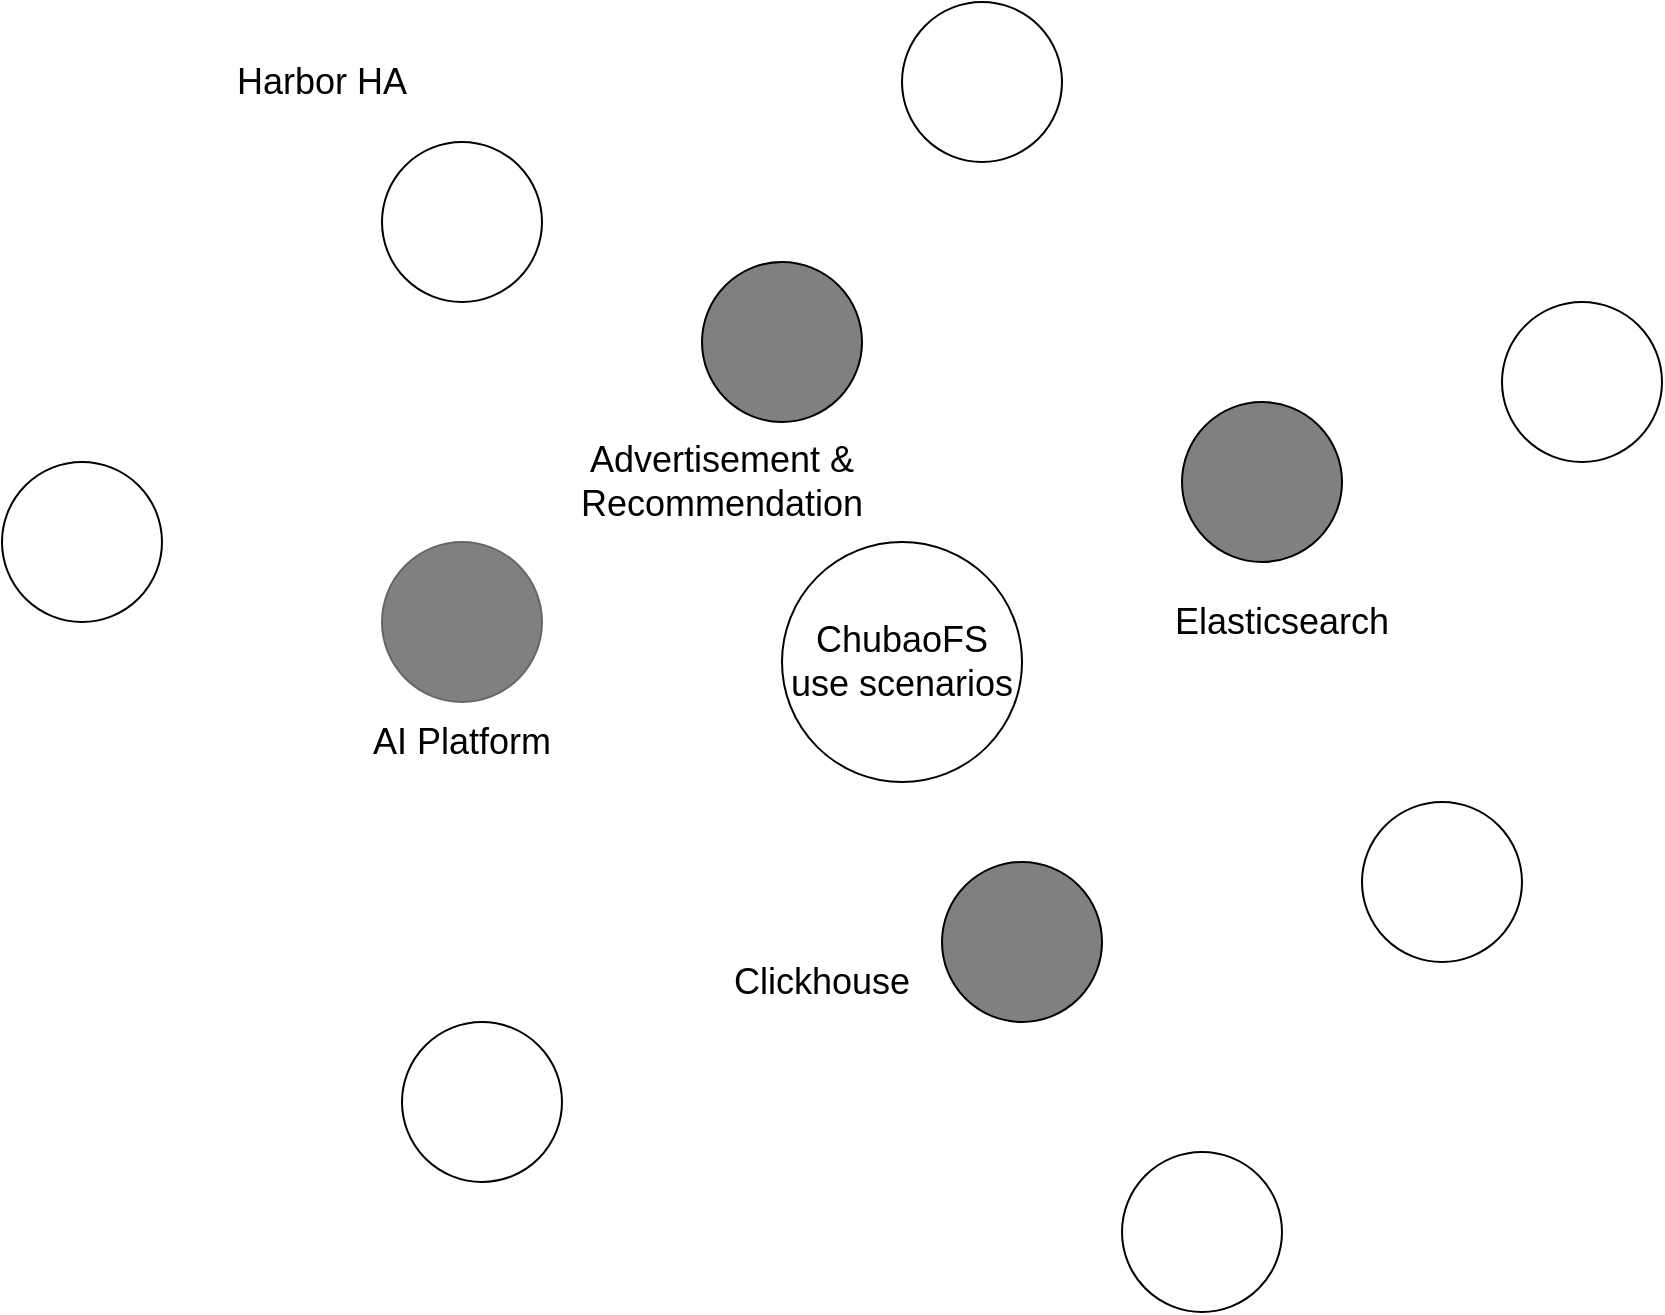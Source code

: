<mxfile version="14.0.3" type="github">
  <diagram id="qldF4LkKA-URwhlDB35i" name="Page-1">
    <mxGraphModel dx="2287" dy="1793" grid="1" gridSize="10" guides="1" tooltips="1" connect="1" arrows="1" fold="1" page="1" pageScale="1" pageWidth="827" pageHeight="1169" math="0" shadow="0">
      <root>
        <mxCell id="0" />
        <mxCell id="1" parent="0" />
        <mxCell id="1Fhl22Ps6XHAA8jBFgip-1" value="&lt;font style=&quot;font-size: 18px&quot;&gt;ChubaoFS use scenarios&lt;/font&gt;" style="ellipse;whiteSpace=wrap;html=1;aspect=fixed;" vertex="1" parent="1">
          <mxGeometry x="360" y="200" width="120" height="120" as="geometry" />
        </mxCell>
        <mxCell id="1Fhl22Ps6XHAA8jBFgip-2" value="" style="ellipse;whiteSpace=wrap;html=1;aspect=fixed;fillColor=#808080;" vertex="1" parent="1">
          <mxGeometry x="320" y="60" width="80" height="80" as="geometry" />
        </mxCell>
        <mxCell id="1Fhl22Ps6XHAA8jBFgip-3" value="" style="ellipse;whiteSpace=wrap;html=1;aspect=fixed;strokeColor=#000000;fillColor=#808080;" vertex="1" parent="1">
          <mxGeometry x="560" y="130" width="80" height="80" as="geometry" />
        </mxCell>
        <mxCell id="1Fhl22Ps6XHAA8jBFgip-4" value="" style="ellipse;whiteSpace=wrap;html=1;aspect=fixed;fillColor=#808080;" vertex="1" parent="1">
          <mxGeometry x="440" y="360" width="80" height="80" as="geometry" />
        </mxCell>
        <mxCell id="1Fhl22Ps6XHAA8jBFgip-5" value="" style="ellipse;whiteSpace=wrap;html=1;aspect=fixed;fillColor=#808080;strokeColor=#666666;" vertex="1" parent="1">
          <mxGeometry x="160" y="200" width="80" height="80" as="geometry" />
        </mxCell>
        <mxCell id="1Fhl22Ps6XHAA8jBFgip-6" value="&lt;font style=&quot;font-size: 18px&quot;&gt;Clickhouse&lt;/font&gt;" style="text;html=1;strokeColor=none;fillColor=none;align=center;verticalAlign=middle;whiteSpace=wrap;rounded=0;" vertex="1" parent="1">
          <mxGeometry x="360" y="410" width="40" height="20" as="geometry" />
        </mxCell>
        <mxCell id="1Fhl22Ps6XHAA8jBFgip-7" value="&lt;font style=&quot;font-size: 18px&quot;&gt;AI Platform&lt;/font&gt;" style="text;html=1;strokeColor=none;fillColor=none;align=center;verticalAlign=middle;whiteSpace=wrap;rounded=0;" vertex="1" parent="1">
          <mxGeometry x="130" y="290" width="140" height="20" as="geometry" />
        </mxCell>
        <mxCell id="1Fhl22Ps6XHAA8jBFgip-8" value="" style="ellipse;whiteSpace=wrap;html=1;aspect=fixed;fillColor=#FFFFFF;" vertex="1" parent="1">
          <mxGeometry x="420" y="-70" width="80" height="80" as="geometry" />
        </mxCell>
        <mxCell id="1Fhl22Ps6XHAA8jBFgip-9" value="" style="ellipse;whiteSpace=wrap;html=1;aspect=fixed;fillColor=#FFFFFF;" vertex="1" parent="1">
          <mxGeometry x="160" width="80" height="80" as="geometry" />
        </mxCell>
        <mxCell id="1Fhl22Ps6XHAA8jBFgip-10" value="" style="ellipse;whiteSpace=wrap;html=1;aspect=fixed;fillColor=#FFFFFF;" vertex="1" parent="1">
          <mxGeometry x="-30" y="160" width="80" height="80" as="geometry" />
        </mxCell>
        <mxCell id="1Fhl22Ps6XHAA8jBFgip-11" value="" style="ellipse;whiteSpace=wrap;html=1;aspect=fixed;fillColor=#FFFFFF;" vertex="1" parent="1">
          <mxGeometry x="720" y="80" width="80" height="80" as="geometry" />
        </mxCell>
        <mxCell id="1Fhl22Ps6XHAA8jBFgip-12" value="" style="ellipse;whiteSpace=wrap;html=1;aspect=fixed;fillColor=#FFFFFF;" vertex="1" parent="1">
          <mxGeometry x="650" y="330" width="80" height="80" as="geometry" />
        </mxCell>
        <mxCell id="1Fhl22Ps6XHAA8jBFgip-13" value="" style="ellipse;whiteSpace=wrap;html=1;aspect=fixed;fillColor=#FFFFFF;" vertex="1" parent="1">
          <mxGeometry x="530" y="505" width="80" height="80" as="geometry" />
        </mxCell>
        <mxCell id="1Fhl22Ps6XHAA8jBFgip-14" value="" style="ellipse;whiteSpace=wrap;html=1;aspect=fixed;fillColor=#FFFFFF;" vertex="1" parent="1">
          <mxGeometry x="170" y="440" width="80" height="80" as="geometry" />
        </mxCell>
        <mxCell id="1Fhl22Ps6XHAA8jBFgip-15" value="&lt;font style=&quot;font-size: 18px&quot;&gt;Advertisement &amp;amp; Recommendation&lt;/font&gt;" style="text;html=1;strokeColor=none;fillColor=none;align=center;verticalAlign=middle;whiteSpace=wrap;rounded=0;" vertex="1" parent="1">
          <mxGeometry x="260" y="160" width="140" height="20" as="geometry" />
        </mxCell>
        <mxCell id="1Fhl22Ps6XHAA8jBFgip-16" value="&lt;font style=&quot;font-size: 18px&quot;&gt;Elasticsearch&lt;/font&gt;" style="text;html=1;strokeColor=none;fillColor=none;align=center;verticalAlign=middle;whiteSpace=wrap;rounded=0;" vertex="1" parent="1">
          <mxGeometry x="540" y="230" width="140" height="20" as="geometry" />
        </mxCell>
        <mxCell id="1Fhl22Ps6XHAA8jBFgip-17" value="&lt;font style=&quot;font-size: 18px&quot;&gt;Harbor HA&lt;/font&gt;" style="text;html=1;strokeColor=none;fillColor=none;align=center;verticalAlign=middle;whiteSpace=wrap;rounded=0;" vertex="1" parent="1">
          <mxGeometry x="60" y="-40" width="140" height="20" as="geometry" />
        </mxCell>
      </root>
    </mxGraphModel>
  </diagram>
</mxfile>
